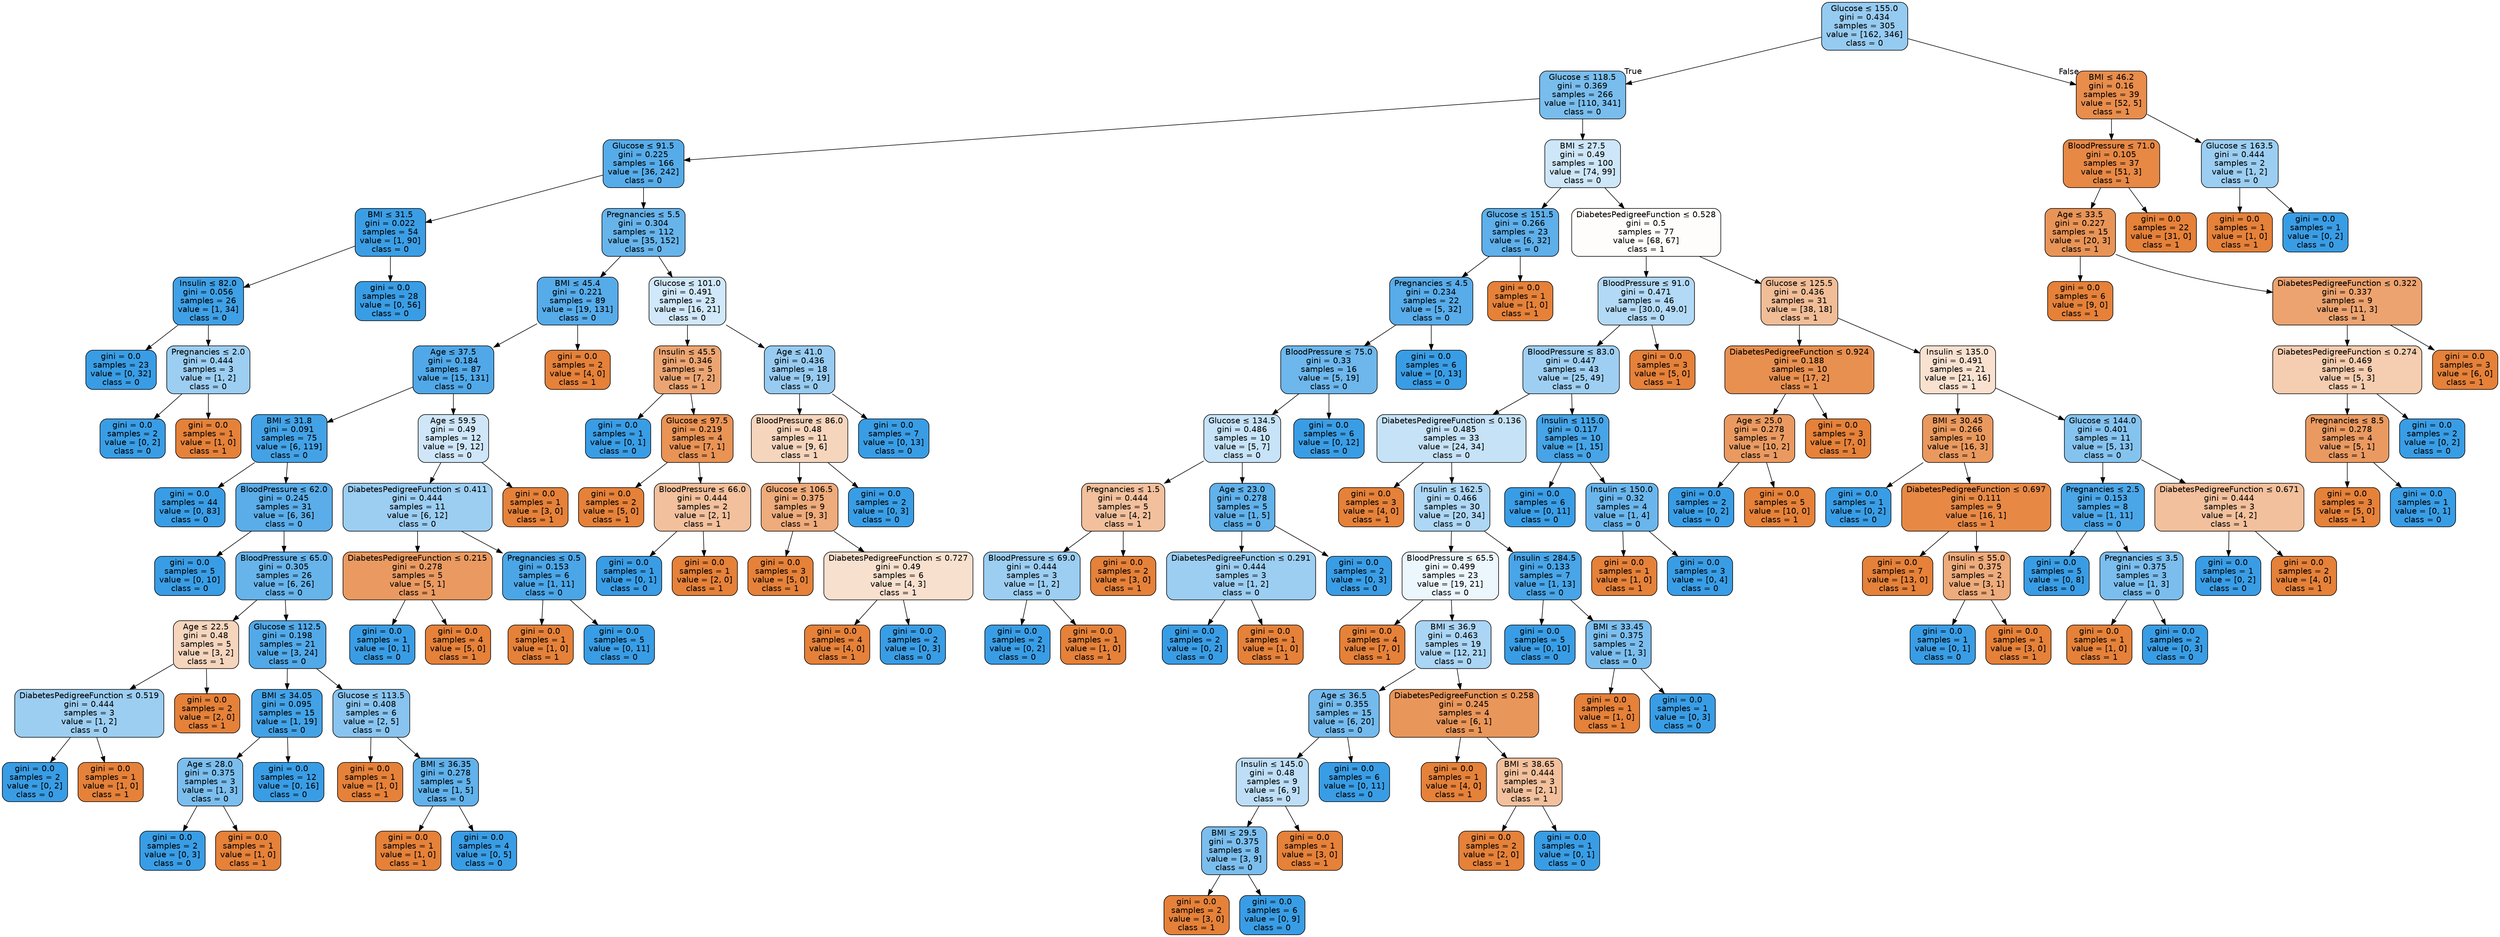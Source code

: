 digraph Tree {
node [shape=box, style="filled, rounded", color="black", fontname="helvetica"] ;
edge [fontname="helvetica"] ;
0 [label=<Glucose &le; 155.0<br/>gini = 0.434<br/>samples = 305<br/>value = [162, 346]<br/>class = 0>, fillcolor="#96cbf1"] ;
1 [label=<Glucose &le; 118.5<br/>gini = 0.369<br/>samples = 266<br/>value = [110, 341]<br/>class = 0>, fillcolor="#79bded"] ;
0 -> 1 [labeldistance=2.5, labelangle=45, headlabel="True"] ;
2 [label=<Glucose &le; 91.5<br/>gini = 0.225<br/>samples = 166<br/>value = [36, 242]<br/>class = 0>, fillcolor="#56ace9"] ;
1 -> 2 ;
3 [label=<BMI &le; 31.5<br/>gini = 0.022<br/>samples = 54<br/>value = [1, 90]<br/>class = 0>, fillcolor="#3b9ee5"] ;
2 -> 3 ;
4 [label=<Insulin &le; 82.0<br/>gini = 0.056<br/>samples = 26<br/>value = [1, 34]<br/>class = 0>, fillcolor="#3fa0e6"] ;
3 -> 4 ;
5 [label=<gini = 0.0<br/>samples = 23<br/>value = [0, 32]<br/>class = 0>, fillcolor="#399de5"] ;
4 -> 5 ;
6 [label=<Pregnancies &le; 2.0<br/>gini = 0.444<br/>samples = 3<br/>value = [1, 2]<br/>class = 0>, fillcolor="#9ccef2"] ;
4 -> 6 ;
7 [label=<gini = 0.0<br/>samples = 2<br/>value = [0, 2]<br/>class = 0>, fillcolor="#399de5"] ;
6 -> 7 ;
8 [label=<gini = 0.0<br/>samples = 1<br/>value = [1, 0]<br/>class = 1>, fillcolor="#e58139"] ;
6 -> 8 ;
9 [label=<gini = 0.0<br/>samples = 28<br/>value = [0, 56]<br/>class = 0>, fillcolor="#399de5"] ;
3 -> 9 ;
10 [label=<Pregnancies &le; 5.5<br/>gini = 0.304<br/>samples = 112<br/>value = [35, 152]<br/>class = 0>, fillcolor="#67b4eb"] ;
2 -> 10 ;
11 [label=<BMI &le; 45.4<br/>gini = 0.221<br/>samples = 89<br/>value = [19, 131]<br/>class = 0>, fillcolor="#56abe9"] ;
10 -> 11 ;
12 [label=<Age &le; 37.5<br/>gini = 0.184<br/>samples = 87<br/>value = [15, 131]<br/>class = 0>, fillcolor="#50a8e8"] ;
11 -> 12 ;
13 [label=<BMI &le; 31.8<br/>gini = 0.091<br/>samples = 75<br/>value = [6, 119]<br/>class = 0>, fillcolor="#43a2e6"] ;
12 -> 13 ;
14 [label=<gini = 0.0<br/>samples = 44<br/>value = [0, 83]<br/>class = 0>, fillcolor="#399de5"] ;
13 -> 14 ;
15 [label=<BloodPressure &le; 62.0<br/>gini = 0.245<br/>samples = 31<br/>value = [6, 36]<br/>class = 0>, fillcolor="#5aade9"] ;
13 -> 15 ;
16 [label=<gini = 0.0<br/>samples = 5<br/>value = [0, 10]<br/>class = 0>, fillcolor="#399de5"] ;
15 -> 16 ;
17 [label=<BloodPressure &le; 65.0<br/>gini = 0.305<br/>samples = 26<br/>value = [6, 26]<br/>class = 0>, fillcolor="#67b4eb"] ;
15 -> 17 ;
18 [label=<Age &le; 22.5<br/>gini = 0.48<br/>samples = 5<br/>value = [3, 2]<br/>class = 1>, fillcolor="#f6d5bd"] ;
17 -> 18 ;
19 [label=<DiabetesPedigreeFunction &le; 0.519<br/>gini = 0.444<br/>samples = 3<br/>value = [1, 2]<br/>class = 0>, fillcolor="#9ccef2"] ;
18 -> 19 ;
20 [label=<gini = 0.0<br/>samples = 2<br/>value = [0, 2]<br/>class = 0>, fillcolor="#399de5"] ;
19 -> 20 ;
21 [label=<gini = 0.0<br/>samples = 1<br/>value = [1, 0]<br/>class = 1>, fillcolor="#e58139"] ;
19 -> 21 ;
22 [label=<gini = 0.0<br/>samples = 2<br/>value = [2, 0]<br/>class = 1>, fillcolor="#e58139"] ;
18 -> 22 ;
23 [label=<Glucose &le; 112.5<br/>gini = 0.198<br/>samples = 21<br/>value = [3, 24]<br/>class = 0>, fillcolor="#52a9e8"] ;
17 -> 23 ;
24 [label=<BMI &le; 34.05<br/>gini = 0.095<br/>samples = 15<br/>value = [1, 19]<br/>class = 0>, fillcolor="#43a2e6"] ;
23 -> 24 ;
25 [label=<Age &le; 28.0<br/>gini = 0.375<br/>samples = 3<br/>value = [1, 3]<br/>class = 0>, fillcolor="#7bbeee"] ;
24 -> 25 ;
26 [label=<gini = 0.0<br/>samples = 2<br/>value = [0, 3]<br/>class = 0>, fillcolor="#399de5"] ;
25 -> 26 ;
27 [label=<gini = 0.0<br/>samples = 1<br/>value = [1, 0]<br/>class = 1>, fillcolor="#e58139"] ;
25 -> 27 ;
28 [label=<gini = 0.0<br/>samples = 12<br/>value = [0, 16]<br/>class = 0>, fillcolor="#399de5"] ;
24 -> 28 ;
29 [label=<Glucose &le; 113.5<br/>gini = 0.408<br/>samples = 6<br/>value = [2, 5]<br/>class = 0>, fillcolor="#88c4ef"] ;
23 -> 29 ;
30 [label=<gini = 0.0<br/>samples = 1<br/>value = [1, 0]<br/>class = 1>, fillcolor="#e58139"] ;
29 -> 30 ;
31 [label=<BMI &le; 36.35<br/>gini = 0.278<br/>samples = 5<br/>value = [1, 5]<br/>class = 0>, fillcolor="#61b1ea"] ;
29 -> 31 ;
32 [label=<gini = 0.0<br/>samples = 1<br/>value = [1, 0]<br/>class = 1>, fillcolor="#e58139"] ;
31 -> 32 ;
33 [label=<gini = 0.0<br/>samples = 4<br/>value = [0, 5]<br/>class = 0>, fillcolor="#399de5"] ;
31 -> 33 ;
34 [label=<Age &le; 59.5<br/>gini = 0.49<br/>samples = 12<br/>value = [9, 12]<br/>class = 0>, fillcolor="#cee6f8"] ;
12 -> 34 ;
35 [label=<DiabetesPedigreeFunction &le; 0.411<br/>gini = 0.444<br/>samples = 11<br/>value = [6, 12]<br/>class = 0>, fillcolor="#9ccef2"] ;
34 -> 35 ;
36 [label=<DiabetesPedigreeFunction &le; 0.215<br/>gini = 0.278<br/>samples = 5<br/>value = [5, 1]<br/>class = 1>, fillcolor="#ea9a61"] ;
35 -> 36 ;
37 [label=<gini = 0.0<br/>samples = 1<br/>value = [0, 1]<br/>class = 0>, fillcolor="#399de5"] ;
36 -> 37 ;
38 [label=<gini = 0.0<br/>samples = 4<br/>value = [5, 0]<br/>class = 1>, fillcolor="#e58139"] ;
36 -> 38 ;
39 [label=<Pregnancies &le; 0.5<br/>gini = 0.153<br/>samples = 6<br/>value = [1, 11]<br/>class = 0>, fillcolor="#4ba6e7"] ;
35 -> 39 ;
40 [label=<gini = 0.0<br/>samples = 1<br/>value = [1, 0]<br/>class = 1>, fillcolor="#e58139"] ;
39 -> 40 ;
41 [label=<gini = 0.0<br/>samples = 5<br/>value = [0, 11]<br/>class = 0>, fillcolor="#399de5"] ;
39 -> 41 ;
42 [label=<gini = 0.0<br/>samples = 1<br/>value = [3, 0]<br/>class = 1>, fillcolor="#e58139"] ;
34 -> 42 ;
43 [label=<gini = 0.0<br/>samples = 2<br/>value = [4, 0]<br/>class = 1>, fillcolor="#e58139"] ;
11 -> 43 ;
44 [label=<Glucose &le; 101.0<br/>gini = 0.491<br/>samples = 23<br/>value = [16, 21]<br/>class = 0>, fillcolor="#d0e8f9"] ;
10 -> 44 ;
45 [label=<Insulin &le; 45.5<br/>gini = 0.346<br/>samples = 5<br/>value = [7, 2]<br/>class = 1>, fillcolor="#eca572"] ;
44 -> 45 ;
46 [label=<gini = 0.0<br/>samples = 1<br/>value = [0, 1]<br/>class = 0>, fillcolor="#399de5"] ;
45 -> 46 ;
47 [label=<Glucose &le; 97.5<br/>gini = 0.219<br/>samples = 4<br/>value = [7, 1]<br/>class = 1>, fillcolor="#e99355"] ;
45 -> 47 ;
48 [label=<gini = 0.0<br/>samples = 2<br/>value = [5, 0]<br/>class = 1>, fillcolor="#e58139"] ;
47 -> 48 ;
49 [label=<BloodPressure &le; 66.0<br/>gini = 0.444<br/>samples = 2<br/>value = [2, 1]<br/>class = 1>, fillcolor="#f2c09c"] ;
47 -> 49 ;
50 [label=<gini = 0.0<br/>samples = 1<br/>value = [0, 1]<br/>class = 0>, fillcolor="#399de5"] ;
49 -> 50 ;
51 [label=<gini = 0.0<br/>samples = 1<br/>value = [2, 0]<br/>class = 1>, fillcolor="#e58139"] ;
49 -> 51 ;
52 [label=<Age &le; 41.0<br/>gini = 0.436<br/>samples = 18<br/>value = [9, 19]<br/>class = 0>, fillcolor="#97cbf1"] ;
44 -> 52 ;
53 [label=<BloodPressure &le; 86.0<br/>gini = 0.48<br/>samples = 11<br/>value = [9, 6]<br/>class = 1>, fillcolor="#f6d5bd"] ;
52 -> 53 ;
54 [label=<Glucose &le; 106.5<br/>gini = 0.375<br/>samples = 9<br/>value = [9, 3]<br/>class = 1>, fillcolor="#eeab7b"] ;
53 -> 54 ;
55 [label=<gini = 0.0<br/>samples = 3<br/>value = [5, 0]<br/>class = 1>, fillcolor="#e58139"] ;
54 -> 55 ;
56 [label=<DiabetesPedigreeFunction &le; 0.727<br/>gini = 0.49<br/>samples = 6<br/>value = [4, 3]<br/>class = 1>, fillcolor="#f8e0ce"] ;
54 -> 56 ;
57 [label=<gini = 0.0<br/>samples = 4<br/>value = [4, 0]<br/>class = 1>, fillcolor="#e58139"] ;
56 -> 57 ;
58 [label=<gini = 0.0<br/>samples = 2<br/>value = [0, 3]<br/>class = 0>, fillcolor="#399de5"] ;
56 -> 58 ;
59 [label=<gini = 0.0<br/>samples = 2<br/>value = [0, 3]<br/>class = 0>, fillcolor="#399de5"] ;
53 -> 59 ;
60 [label=<gini = 0.0<br/>samples = 7<br/>value = [0, 13]<br/>class = 0>, fillcolor="#399de5"] ;
52 -> 60 ;
61 [label=<BMI &le; 27.5<br/>gini = 0.49<br/>samples = 100<br/>value = [74, 99]<br/>class = 0>, fillcolor="#cde6f8"] ;
1 -> 61 ;
62 [label=<Glucose &le; 151.5<br/>gini = 0.266<br/>samples = 23<br/>value = [6, 32]<br/>class = 0>, fillcolor="#5eafea"] ;
61 -> 62 ;
63 [label=<Pregnancies &le; 4.5<br/>gini = 0.234<br/>samples = 22<br/>value = [5, 32]<br/>class = 0>, fillcolor="#58ace9"] ;
62 -> 63 ;
64 [label=<BloodPressure &le; 75.0<br/>gini = 0.33<br/>samples = 16<br/>value = [5, 19]<br/>class = 0>, fillcolor="#6db7ec"] ;
63 -> 64 ;
65 [label=<Glucose &le; 134.5<br/>gini = 0.486<br/>samples = 10<br/>value = [5, 7]<br/>class = 0>, fillcolor="#c6e3f8"] ;
64 -> 65 ;
66 [label=<Pregnancies &le; 1.5<br/>gini = 0.444<br/>samples = 5<br/>value = [4, 2]<br/>class = 1>, fillcolor="#f2c09c"] ;
65 -> 66 ;
67 [label=<BloodPressure &le; 69.0<br/>gini = 0.444<br/>samples = 3<br/>value = [1, 2]<br/>class = 0>, fillcolor="#9ccef2"] ;
66 -> 67 ;
68 [label=<gini = 0.0<br/>samples = 2<br/>value = [0, 2]<br/>class = 0>, fillcolor="#399de5"] ;
67 -> 68 ;
69 [label=<gini = 0.0<br/>samples = 1<br/>value = [1, 0]<br/>class = 1>, fillcolor="#e58139"] ;
67 -> 69 ;
70 [label=<gini = 0.0<br/>samples = 2<br/>value = [3, 0]<br/>class = 1>, fillcolor="#e58139"] ;
66 -> 70 ;
71 [label=<Age &le; 23.0<br/>gini = 0.278<br/>samples = 5<br/>value = [1, 5]<br/>class = 0>, fillcolor="#61b1ea"] ;
65 -> 71 ;
72 [label=<DiabetesPedigreeFunction &le; 0.291<br/>gini = 0.444<br/>samples = 3<br/>value = [1, 2]<br/>class = 0>, fillcolor="#9ccef2"] ;
71 -> 72 ;
73 [label=<gini = 0.0<br/>samples = 2<br/>value = [0, 2]<br/>class = 0>, fillcolor="#399de5"] ;
72 -> 73 ;
74 [label=<gini = 0.0<br/>samples = 1<br/>value = [1, 0]<br/>class = 1>, fillcolor="#e58139"] ;
72 -> 74 ;
75 [label=<gini = 0.0<br/>samples = 2<br/>value = [0, 3]<br/>class = 0>, fillcolor="#399de5"] ;
71 -> 75 ;
76 [label=<gini = 0.0<br/>samples = 6<br/>value = [0, 12]<br/>class = 0>, fillcolor="#399de5"] ;
64 -> 76 ;
77 [label=<gini = 0.0<br/>samples = 6<br/>value = [0, 13]<br/>class = 0>, fillcolor="#399de5"] ;
63 -> 77 ;
78 [label=<gini = 0.0<br/>samples = 1<br/>value = [1, 0]<br/>class = 1>, fillcolor="#e58139"] ;
62 -> 78 ;
79 [label=<DiabetesPedigreeFunction &le; 0.528<br/>gini = 0.5<br/>samples = 77<br/>value = [68, 67]<br/>class = 1>, fillcolor="#fffdfc"] ;
61 -> 79 ;
80 [label=<BloodPressure &le; 91.0<br/>gini = 0.471<br/>samples = 46<br/>value = [30.0, 49.0]<br/>class = 0>, fillcolor="#b2d9f5"] ;
79 -> 80 ;
81 [label=<BloodPressure &le; 83.0<br/>gini = 0.447<br/>samples = 43<br/>value = [25, 49]<br/>class = 0>, fillcolor="#9ecff2"] ;
80 -> 81 ;
82 [label=<DiabetesPedigreeFunction &le; 0.136<br/>gini = 0.485<br/>samples = 33<br/>value = [24, 34]<br/>class = 0>, fillcolor="#c5e2f7"] ;
81 -> 82 ;
83 [label=<gini = 0.0<br/>samples = 3<br/>value = [4, 0]<br/>class = 1>, fillcolor="#e58139"] ;
82 -> 83 ;
84 [label=<Insulin &le; 162.5<br/>gini = 0.466<br/>samples = 30<br/>value = [20, 34]<br/>class = 0>, fillcolor="#add7f4"] ;
82 -> 84 ;
85 [label=<BloodPressure &le; 65.5<br/>gini = 0.499<br/>samples = 23<br/>value = [19, 21]<br/>class = 0>, fillcolor="#ecf6fd"] ;
84 -> 85 ;
86 [label=<gini = 0.0<br/>samples = 4<br/>value = [7, 0]<br/>class = 1>, fillcolor="#e58139"] ;
85 -> 86 ;
87 [label=<BMI &le; 36.9<br/>gini = 0.463<br/>samples = 19<br/>value = [12, 21]<br/>class = 0>, fillcolor="#aad5f4"] ;
85 -> 87 ;
88 [label=<Age &le; 36.5<br/>gini = 0.355<br/>samples = 15<br/>value = [6, 20]<br/>class = 0>, fillcolor="#74baed"] ;
87 -> 88 ;
89 [label=<Insulin &le; 145.0<br/>gini = 0.48<br/>samples = 9<br/>value = [6, 9]<br/>class = 0>, fillcolor="#bddef6"] ;
88 -> 89 ;
90 [label=<BMI &le; 29.5<br/>gini = 0.375<br/>samples = 8<br/>value = [3, 9]<br/>class = 0>, fillcolor="#7bbeee"] ;
89 -> 90 ;
91 [label=<gini = 0.0<br/>samples = 2<br/>value = [3, 0]<br/>class = 1>, fillcolor="#e58139"] ;
90 -> 91 ;
92 [label=<gini = 0.0<br/>samples = 6<br/>value = [0, 9]<br/>class = 0>, fillcolor="#399de5"] ;
90 -> 92 ;
93 [label=<gini = 0.0<br/>samples = 1<br/>value = [3, 0]<br/>class = 1>, fillcolor="#e58139"] ;
89 -> 93 ;
94 [label=<gini = 0.0<br/>samples = 6<br/>value = [0, 11]<br/>class = 0>, fillcolor="#399de5"] ;
88 -> 94 ;
95 [label=<DiabetesPedigreeFunction &le; 0.258<br/>gini = 0.245<br/>samples = 4<br/>value = [6, 1]<br/>class = 1>, fillcolor="#e9965a"] ;
87 -> 95 ;
96 [label=<gini = 0.0<br/>samples = 1<br/>value = [4, 0]<br/>class = 1>, fillcolor="#e58139"] ;
95 -> 96 ;
97 [label=<BMI &le; 38.65<br/>gini = 0.444<br/>samples = 3<br/>value = [2, 1]<br/>class = 1>, fillcolor="#f2c09c"] ;
95 -> 97 ;
98 [label=<gini = 0.0<br/>samples = 2<br/>value = [2, 0]<br/>class = 1>, fillcolor="#e58139"] ;
97 -> 98 ;
99 [label=<gini = 0.0<br/>samples = 1<br/>value = [0, 1]<br/>class = 0>, fillcolor="#399de5"] ;
97 -> 99 ;
100 [label=<Insulin &le; 284.5<br/>gini = 0.133<br/>samples = 7<br/>value = [1, 13]<br/>class = 0>, fillcolor="#48a5e7"] ;
84 -> 100 ;
101 [label=<gini = 0.0<br/>samples = 5<br/>value = [0, 10]<br/>class = 0>, fillcolor="#399de5"] ;
100 -> 101 ;
102 [label=<BMI &le; 33.45<br/>gini = 0.375<br/>samples = 2<br/>value = [1, 3]<br/>class = 0>, fillcolor="#7bbeee"] ;
100 -> 102 ;
103 [label=<gini = 0.0<br/>samples = 1<br/>value = [1, 0]<br/>class = 1>, fillcolor="#e58139"] ;
102 -> 103 ;
104 [label=<gini = 0.0<br/>samples = 1<br/>value = [0, 3]<br/>class = 0>, fillcolor="#399de5"] ;
102 -> 104 ;
105 [label=<Insulin &le; 115.0<br/>gini = 0.117<br/>samples = 10<br/>value = [1, 15]<br/>class = 0>, fillcolor="#46a4e7"] ;
81 -> 105 ;
106 [label=<gini = 0.0<br/>samples = 6<br/>value = [0, 11]<br/>class = 0>, fillcolor="#399de5"] ;
105 -> 106 ;
107 [label=<Insulin &le; 150.0<br/>gini = 0.32<br/>samples = 4<br/>value = [1, 4]<br/>class = 0>, fillcolor="#6ab6ec"] ;
105 -> 107 ;
108 [label=<gini = 0.0<br/>samples = 1<br/>value = [1, 0]<br/>class = 1>, fillcolor="#e58139"] ;
107 -> 108 ;
109 [label=<gini = 0.0<br/>samples = 3<br/>value = [0, 4]<br/>class = 0>, fillcolor="#399de5"] ;
107 -> 109 ;
110 [label=<gini = 0.0<br/>samples = 3<br/>value = [5, 0]<br/>class = 1>, fillcolor="#e58139"] ;
80 -> 110 ;
111 [label=<Glucose &le; 125.5<br/>gini = 0.436<br/>samples = 31<br/>value = [38, 18]<br/>class = 1>, fillcolor="#f1bd97"] ;
79 -> 111 ;
112 [label=<DiabetesPedigreeFunction &le; 0.924<br/>gini = 0.188<br/>samples = 10<br/>value = [17, 2]<br/>class = 1>, fillcolor="#e89050"] ;
111 -> 112 ;
113 [label=<Age &le; 25.0<br/>gini = 0.278<br/>samples = 7<br/>value = [10, 2]<br/>class = 1>, fillcolor="#ea9a61"] ;
112 -> 113 ;
114 [label=<gini = 0.0<br/>samples = 2<br/>value = [0, 2]<br/>class = 0>, fillcolor="#399de5"] ;
113 -> 114 ;
115 [label=<gini = 0.0<br/>samples = 5<br/>value = [10, 0]<br/>class = 1>, fillcolor="#e58139"] ;
113 -> 115 ;
116 [label=<gini = 0.0<br/>samples = 3<br/>value = [7, 0]<br/>class = 1>, fillcolor="#e58139"] ;
112 -> 116 ;
117 [label=<Insulin &le; 135.0<br/>gini = 0.491<br/>samples = 21<br/>value = [21, 16]<br/>class = 1>, fillcolor="#f9e1d0"] ;
111 -> 117 ;
118 [label=<BMI &le; 30.45<br/>gini = 0.266<br/>samples = 10<br/>value = [16, 3]<br/>class = 1>, fillcolor="#ea995e"] ;
117 -> 118 ;
119 [label=<gini = 0.0<br/>samples = 1<br/>value = [0, 2]<br/>class = 0>, fillcolor="#399de5"] ;
118 -> 119 ;
120 [label=<DiabetesPedigreeFunction &le; 0.697<br/>gini = 0.111<br/>samples = 9<br/>value = [16, 1]<br/>class = 1>, fillcolor="#e78945"] ;
118 -> 120 ;
121 [label=<gini = 0.0<br/>samples = 7<br/>value = [13, 0]<br/>class = 1>, fillcolor="#e58139"] ;
120 -> 121 ;
122 [label=<Insulin &le; 55.0<br/>gini = 0.375<br/>samples = 2<br/>value = [3, 1]<br/>class = 1>, fillcolor="#eeab7b"] ;
120 -> 122 ;
123 [label=<gini = 0.0<br/>samples = 1<br/>value = [0, 1]<br/>class = 0>, fillcolor="#399de5"] ;
122 -> 123 ;
124 [label=<gini = 0.0<br/>samples = 1<br/>value = [3, 0]<br/>class = 1>, fillcolor="#e58139"] ;
122 -> 124 ;
125 [label=<Glucose &le; 144.0<br/>gini = 0.401<br/>samples = 11<br/>value = [5, 13]<br/>class = 0>, fillcolor="#85c3ef"] ;
117 -> 125 ;
126 [label=<Pregnancies &le; 2.5<br/>gini = 0.153<br/>samples = 8<br/>value = [1, 11]<br/>class = 0>, fillcolor="#4ba6e7"] ;
125 -> 126 ;
127 [label=<gini = 0.0<br/>samples = 5<br/>value = [0, 8]<br/>class = 0>, fillcolor="#399de5"] ;
126 -> 127 ;
128 [label=<Pregnancies &le; 3.5<br/>gini = 0.375<br/>samples = 3<br/>value = [1, 3]<br/>class = 0>, fillcolor="#7bbeee"] ;
126 -> 128 ;
129 [label=<gini = 0.0<br/>samples = 1<br/>value = [1, 0]<br/>class = 1>, fillcolor="#e58139"] ;
128 -> 129 ;
130 [label=<gini = 0.0<br/>samples = 2<br/>value = [0, 3]<br/>class = 0>, fillcolor="#399de5"] ;
128 -> 130 ;
131 [label=<DiabetesPedigreeFunction &le; 0.671<br/>gini = 0.444<br/>samples = 3<br/>value = [4, 2]<br/>class = 1>, fillcolor="#f2c09c"] ;
125 -> 131 ;
132 [label=<gini = 0.0<br/>samples = 1<br/>value = [0, 2]<br/>class = 0>, fillcolor="#399de5"] ;
131 -> 132 ;
133 [label=<gini = 0.0<br/>samples = 2<br/>value = [4, 0]<br/>class = 1>, fillcolor="#e58139"] ;
131 -> 133 ;
134 [label=<BMI &le; 46.2<br/>gini = 0.16<br/>samples = 39<br/>value = [52, 5]<br/>class = 1>, fillcolor="#e88d4c"] ;
0 -> 134 [labeldistance=2.5, labelangle=-45, headlabel="False"] ;
135 [label=<BloodPressure &le; 71.0<br/>gini = 0.105<br/>samples = 37<br/>value = [51, 3]<br/>class = 1>, fillcolor="#e78845"] ;
134 -> 135 ;
136 [label=<Age &le; 33.5<br/>gini = 0.227<br/>samples = 15<br/>value = [20, 3]<br/>class = 1>, fillcolor="#e99457"] ;
135 -> 136 ;
137 [label=<gini = 0.0<br/>samples = 6<br/>value = [9, 0]<br/>class = 1>, fillcolor="#e58139"] ;
136 -> 137 ;
138 [label=<DiabetesPedigreeFunction &le; 0.322<br/>gini = 0.337<br/>samples = 9<br/>value = [11, 3]<br/>class = 1>, fillcolor="#eca36f"] ;
136 -> 138 ;
139 [label=<DiabetesPedigreeFunction &le; 0.274<br/>gini = 0.469<br/>samples = 6<br/>value = [5, 3]<br/>class = 1>, fillcolor="#f5cdb0"] ;
138 -> 139 ;
140 [label=<Pregnancies &le; 8.5<br/>gini = 0.278<br/>samples = 4<br/>value = [5, 1]<br/>class = 1>, fillcolor="#ea9a61"] ;
139 -> 140 ;
141 [label=<gini = 0.0<br/>samples = 3<br/>value = [5, 0]<br/>class = 1>, fillcolor="#e58139"] ;
140 -> 141 ;
142 [label=<gini = 0.0<br/>samples = 1<br/>value = [0, 1]<br/>class = 0>, fillcolor="#399de5"] ;
140 -> 142 ;
143 [label=<gini = 0.0<br/>samples = 2<br/>value = [0, 2]<br/>class = 0>, fillcolor="#399de5"] ;
139 -> 143 ;
144 [label=<gini = 0.0<br/>samples = 3<br/>value = [6, 0]<br/>class = 1>, fillcolor="#e58139"] ;
138 -> 144 ;
145 [label=<gini = 0.0<br/>samples = 22<br/>value = [31, 0]<br/>class = 1>, fillcolor="#e58139"] ;
135 -> 145 ;
146 [label=<Glucose &le; 163.5<br/>gini = 0.444<br/>samples = 2<br/>value = [1, 2]<br/>class = 0>, fillcolor="#9ccef2"] ;
134 -> 146 ;
147 [label=<gini = 0.0<br/>samples = 1<br/>value = [1, 0]<br/>class = 1>, fillcolor="#e58139"] ;
146 -> 147 ;
148 [label=<gini = 0.0<br/>samples = 1<br/>value = [0, 2]<br/>class = 0>, fillcolor="#399de5"] ;
146 -> 148 ;
}